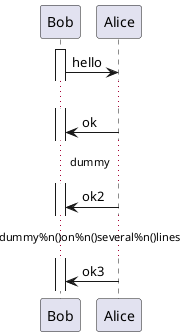 {
  "sha1": "bsyrxluucwcfkg2ejm5y1d8lv6to6v8",
  "insertion": {
    "when": "2024-05-30T20:48:22.154Z",
    "user": "plantuml@gmail.com"
  }
}
@startuml
activate Bob
Bob -> Alice : hello
...
Alice -> Bob : ok
...dummy...
Alice -> Bob : ok2
...dummy%n()on%n()several%n()lines...
Alice -> Bob : ok3
@enduml
